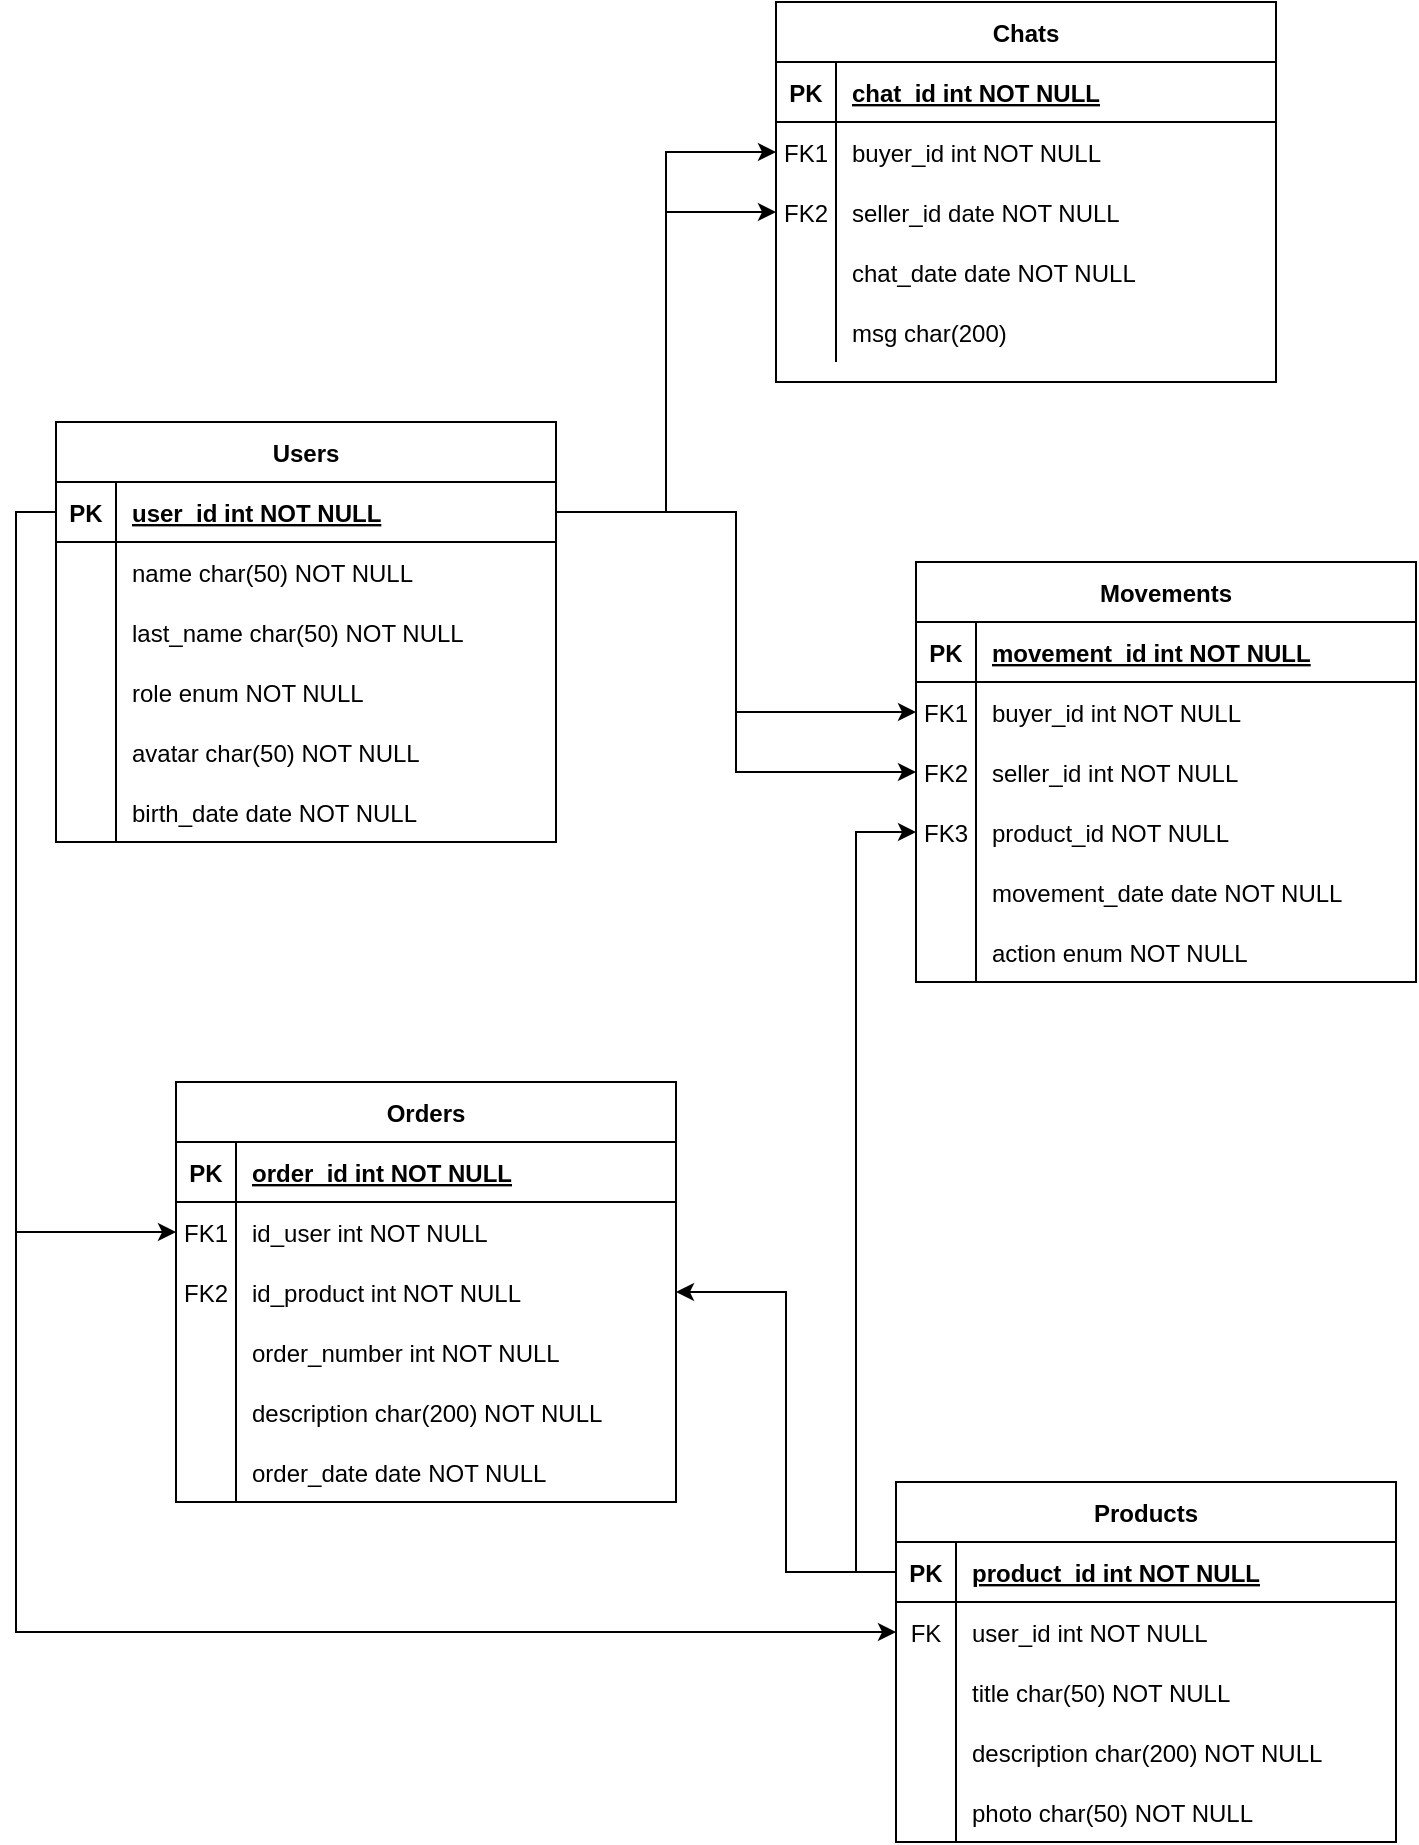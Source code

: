 <mxfile version="14.2.3" type="device"><diagram id="R2lEEEUBdFMjLlhIrx00" name="Page-1"><mxGraphModel dx="1323" dy="659" grid="1" gridSize="10" guides="1" tooltips="1" connect="1" arrows="1" fold="1" page="1" pageScale="1" pageWidth="850" pageHeight="1100" math="0" shadow="0" extFonts="Permanent Marker^https://fonts.googleapis.com/css?family=Permanent+Marker"><root><mxCell id="0"/><mxCell id="1" parent="0"/><mxCell id="C-vyLk0tnHw3VtMMgP7b-2" value="Chats" style="shape=table;startSize=30;container=1;collapsible=1;childLayout=tableLayout;fixedRows=1;rowLines=0;fontStyle=1;align=center;resizeLast=1;" parent="1" vertex="1"><mxGeometry x="400" y="70" width="250" height="190" as="geometry"/></mxCell><mxCell id="C-vyLk0tnHw3VtMMgP7b-3" value="" style="shape=partialRectangle;collapsible=0;dropTarget=0;pointerEvents=0;fillColor=none;points=[[0,0.5],[1,0.5]];portConstraint=eastwest;top=0;left=0;right=0;bottom=1;" parent="C-vyLk0tnHw3VtMMgP7b-2" vertex="1"><mxGeometry y="30" width="250" height="30" as="geometry"/></mxCell><mxCell id="C-vyLk0tnHw3VtMMgP7b-4" value="PK" style="shape=partialRectangle;overflow=hidden;connectable=0;fillColor=none;top=0;left=0;bottom=0;right=0;fontStyle=1;" parent="C-vyLk0tnHw3VtMMgP7b-3" vertex="1"><mxGeometry width="30" height="30" as="geometry"/></mxCell><mxCell id="C-vyLk0tnHw3VtMMgP7b-5" value="chat_id int NOT NULL " style="shape=partialRectangle;overflow=hidden;connectable=0;fillColor=none;top=0;left=0;bottom=0;right=0;align=left;spacingLeft=6;fontStyle=5;" parent="C-vyLk0tnHw3VtMMgP7b-3" vertex="1"><mxGeometry x="30" width="220" height="30" as="geometry"/></mxCell><mxCell id="C-vyLk0tnHw3VtMMgP7b-6" value="" style="shape=partialRectangle;collapsible=0;dropTarget=0;pointerEvents=0;fillColor=none;points=[[0,0.5],[1,0.5]];portConstraint=eastwest;top=0;left=0;right=0;bottom=0;" parent="C-vyLk0tnHw3VtMMgP7b-2" vertex="1"><mxGeometry y="60" width="250" height="30" as="geometry"/></mxCell><mxCell id="C-vyLk0tnHw3VtMMgP7b-7" value="FK1" style="shape=partialRectangle;overflow=hidden;connectable=0;fillColor=none;top=0;left=0;bottom=0;right=0;" parent="C-vyLk0tnHw3VtMMgP7b-6" vertex="1"><mxGeometry width="30" height="30" as="geometry"/></mxCell><mxCell id="C-vyLk0tnHw3VtMMgP7b-8" value="buyer_id int NOT NULL" style="shape=partialRectangle;overflow=hidden;connectable=0;fillColor=none;top=0;left=0;bottom=0;right=0;align=left;spacingLeft=6;" parent="C-vyLk0tnHw3VtMMgP7b-6" vertex="1"><mxGeometry x="30" width="220" height="30" as="geometry"/></mxCell><mxCell id="C-vyLk0tnHw3VtMMgP7b-9" value="" style="shape=partialRectangle;collapsible=0;dropTarget=0;pointerEvents=0;fillColor=none;points=[[0,0.5],[1,0.5]];portConstraint=eastwest;top=0;left=0;right=0;bottom=0;" parent="C-vyLk0tnHw3VtMMgP7b-2" vertex="1"><mxGeometry y="90" width="250" height="30" as="geometry"/></mxCell><mxCell id="C-vyLk0tnHw3VtMMgP7b-10" value="FK2" style="shape=partialRectangle;overflow=hidden;connectable=0;fillColor=none;top=0;left=0;bottom=0;right=0;" parent="C-vyLk0tnHw3VtMMgP7b-9" vertex="1"><mxGeometry width="30" height="30" as="geometry"/></mxCell><mxCell id="C-vyLk0tnHw3VtMMgP7b-11" value="seller_id date NOT NULL" style="shape=partialRectangle;overflow=hidden;connectable=0;fillColor=none;top=0;left=0;bottom=0;right=0;align=left;spacingLeft=6;" parent="C-vyLk0tnHw3VtMMgP7b-9" vertex="1"><mxGeometry x="30" width="220" height="30" as="geometry"/></mxCell><mxCell id="kDUEbpGGNXqmayILYHnM-14" style="shape=partialRectangle;collapsible=0;dropTarget=0;pointerEvents=0;fillColor=none;points=[[0,0.5],[1,0.5]];portConstraint=eastwest;top=0;left=0;right=0;bottom=0;" parent="C-vyLk0tnHw3VtMMgP7b-2" vertex="1"><mxGeometry y="120" width="250" height="30" as="geometry"/></mxCell><mxCell id="kDUEbpGGNXqmayILYHnM-15" style="shape=partialRectangle;overflow=hidden;connectable=0;fillColor=none;top=0;left=0;bottom=0;right=0;" parent="kDUEbpGGNXqmayILYHnM-14" vertex="1"><mxGeometry width="30" height="30" as="geometry"/></mxCell><mxCell id="kDUEbpGGNXqmayILYHnM-16" value="chat_date date NOT NULL" style="shape=partialRectangle;overflow=hidden;connectable=0;fillColor=none;top=0;left=0;bottom=0;right=0;align=left;spacingLeft=6;" parent="kDUEbpGGNXqmayILYHnM-14" vertex="1"><mxGeometry x="30" width="220" height="30" as="geometry"/></mxCell><mxCell id="kDUEbpGGNXqmayILYHnM-17" style="shape=partialRectangle;collapsible=0;dropTarget=0;pointerEvents=0;fillColor=none;points=[[0,0.5],[1,0.5]];portConstraint=eastwest;top=0;left=0;right=0;bottom=0;" parent="C-vyLk0tnHw3VtMMgP7b-2" vertex="1"><mxGeometry y="150" width="250" height="30" as="geometry"/></mxCell><mxCell id="kDUEbpGGNXqmayILYHnM-18" style="shape=partialRectangle;overflow=hidden;connectable=0;fillColor=none;top=0;left=0;bottom=0;right=0;" parent="kDUEbpGGNXqmayILYHnM-17" vertex="1"><mxGeometry width="30" height="30" as="geometry"/></mxCell><mxCell id="kDUEbpGGNXqmayILYHnM-19" value="msg char(200)" style="shape=partialRectangle;overflow=hidden;connectable=0;fillColor=none;top=0;left=0;bottom=0;right=0;align=left;spacingLeft=6;" parent="kDUEbpGGNXqmayILYHnM-17" vertex="1"><mxGeometry x="30" width="220" height="30" as="geometry"/></mxCell><mxCell id="C-vyLk0tnHw3VtMMgP7b-23" value="Users" style="shape=table;startSize=30;container=1;collapsible=1;childLayout=tableLayout;fixedRows=1;rowLines=0;fontStyle=1;align=center;resizeLast=1;" parent="1" vertex="1"><mxGeometry x="40" y="280" width="250" height="210" as="geometry"/></mxCell><mxCell id="C-vyLk0tnHw3VtMMgP7b-24" value="" style="shape=partialRectangle;collapsible=0;dropTarget=0;pointerEvents=0;fillColor=none;points=[[0,0.5],[1,0.5]];portConstraint=eastwest;top=0;left=0;right=0;bottom=1;" parent="C-vyLk0tnHw3VtMMgP7b-23" vertex="1"><mxGeometry y="30" width="250" height="30" as="geometry"/></mxCell><mxCell id="C-vyLk0tnHw3VtMMgP7b-25" value="PK" style="shape=partialRectangle;overflow=hidden;connectable=0;fillColor=none;top=0;left=0;bottom=0;right=0;fontStyle=1;" parent="C-vyLk0tnHw3VtMMgP7b-24" vertex="1"><mxGeometry width="30" height="30" as="geometry"/></mxCell><mxCell id="C-vyLk0tnHw3VtMMgP7b-26" value="user_id int NOT NULL " style="shape=partialRectangle;overflow=hidden;connectable=0;fillColor=none;top=0;left=0;bottom=0;right=0;align=left;spacingLeft=6;fontStyle=5;" parent="C-vyLk0tnHw3VtMMgP7b-24" vertex="1"><mxGeometry x="30" width="220" height="30" as="geometry"/></mxCell><mxCell id="C-vyLk0tnHw3VtMMgP7b-27" value="" style="shape=partialRectangle;collapsible=0;dropTarget=0;pointerEvents=0;fillColor=none;points=[[0,0.5],[1,0.5]];portConstraint=eastwest;top=0;left=0;right=0;bottom=0;" parent="C-vyLk0tnHw3VtMMgP7b-23" vertex="1"><mxGeometry y="60" width="250" height="30" as="geometry"/></mxCell><mxCell id="C-vyLk0tnHw3VtMMgP7b-28" value="" style="shape=partialRectangle;overflow=hidden;connectable=0;fillColor=none;top=0;left=0;bottom=0;right=0;" parent="C-vyLk0tnHw3VtMMgP7b-27" vertex="1"><mxGeometry width="30" height="30" as="geometry"/></mxCell><mxCell id="C-vyLk0tnHw3VtMMgP7b-29" value="name char(50) NOT NULL" style="shape=partialRectangle;overflow=hidden;connectable=0;fillColor=none;top=0;left=0;bottom=0;right=0;align=left;spacingLeft=6;" parent="C-vyLk0tnHw3VtMMgP7b-27" vertex="1"><mxGeometry x="30" width="220" height="30" as="geometry"/></mxCell><mxCell id="kDUEbpGGNXqmayILYHnM-2" style="shape=partialRectangle;collapsible=0;dropTarget=0;pointerEvents=0;fillColor=none;points=[[0,0.5],[1,0.5]];portConstraint=eastwest;top=0;left=0;right=0;bottom=0;" parent="C-vyLk0tnHw3VtMMgP7b-23" vertex="1"><mxGeometry y="90" width="250" height="30" as="geometry"/></mxCell><mxCell id="kDUEbpGGNXqmayILYHnM-3" style="shape=partialRectangle;overflow=hidden;connectable=0;fillColor=none;top=0;left=0;bottom=0;right=0;" parent="kDUEbpGGNXqmayILYHnM-2" vertex="1"><mxGeometry width="30" height="30" as="geometry"/></mxCell><mxCell id="kDUEbpGGNXqmayILYHnM-4" value="last_name char(50) NOT NULL" style="shape=partialRectangle;overflow=hidden;connectable=0;fillColor=none;top=0;left=0;bottom=0;right=0;align=left;spacingLeft=6;" parent="kDUEbpGGNXqmayILYHnM-2" vertex="1"><mxGeometry x="30" width="220" height="30" as="geometry"/></mxCell><mxCell id="kDUEbpGGNXqmayILYHnM-5" style="shape=partialRectangle;collapsible=0;dropTarget=0;pointerEvents=0;fillColor=none;points=[[0,0.5],[1,0.5]];portConstraint=eastwest;top=0;left=0;right=0;bottom=0;" parent="C-vyLk0tnHw3VtMMgP7b-23" vertex="1"><mxGeometry y="120" width="250" height="30" as="geometry"/></mxCell><mxCell id="kDUEbpGGNXqmayILYHnM-6" style="shape=partialRectangle;overflow=hidden;connectable=0;fillColor=none;top=0;left=0;bottom=0;right=0;" parent="kDUEbpGGNXqmayILYHnM-5" vertex="1"><mxGeometry width="30" height="30" as="geometry"/></mxCell><mxCell id="kDUEbpGGNXqmayILYHnM-7" value="role enum NOT NULL" style="shape=partialRectangle;overflow=hidden;connectable=0;fillColor=none;top=0;left=0;bottom=0;right=0;align=left;spacingLeft=6;" parent="kDUEbpGGNXqmayILYHnM-5" vertex="1"><mxGeometry x="30" width="220" height="30" as="geometry"/></mxCell><mxCell id="kDUEbpGGNXqmayILYHnM-8" style="shape=partialRectangle;collapsible=0;dropTarget=0;pointerEvents=0;fillColor=none;points=[[0,0.5],[1,0.5]];portConstraint=eastwest;top=0;left=0;right=0;bottom=0;" parent="C-vyLk0tnHw3VtMMgP7b-23" vertex="1"><mxGeometry y="150" width="250" height="30" as="geometry"/></mxCell><mxCell id="kDUEbpGGNXqmayILYHnM-9" style="shape=partialRectangle;overflow=hidden;connectable=0;fillColor=none;top=0;left=0;bottom=0;right=0;" parent="kDUEbpGGNXqmayILYHnM-8" vertex="1"><mxGeometry width="30" height="30" as="geometry"/></mxCell><mxCell id="kDUEbpGGNXqmayILYHnM-10" value="avatar char(50) NOT NULL" style="shape=partialRectangle;overflow=hidden;connectable=0;fillColor=none;top=0;left=0;bottom=0;right=0;align=left;spacingLeft=6;" parent="kDUEbpGGNXqmayILYHnM-8" vertex="1"><mxGeometry x="30" width="220" height="30" as="geometry"/></mxCell><mxCell id="kDUEbpGGNXqmayILYHnM-11" style="shape=partialRectangle;collapsible=0;dropTarget=0;pointerEvents=0;fillColor=none;points=[[0,0.5],[1,0.5]];portConstraint=eastwest;top=0;left=0;right=0;bottom=0;" parent="C-vyLk0tnHw3VtMMgP7b-23" vertex="1"><mxGeometry y="180" width="250" height="30" as="geometry"/></mxCell><mxCell id="kDUEbpGGNXqmayILYHnM-12" style="shape=partialRectangle;overflow=hidden;connectable=0;fillColor=none;top=0;left=0;bottom=0;right=0;" parent="kDUEbpGGNXqmayILYHnM-11" vertex="1"><mxGeometry width="30" height="30" as="geometry"/></mxCell><mxCell id="kDUEbpGGNXqmayILYHnM-13" value="birth_date date NOT NULL" style="shape=partialRectangle;overflow=hidden;connectable=0;fillColor=none;top=0;left=0;bottom=0;right=0;align=left;spacingLeft=6;" parent="kDUEbpGGNXqmayILYHnM-11" vertex="1"><mxGeometry x="30" width="220" height="30" as="geometry"/></mxCell><mxCell id="kDUEbpGGNXqmayILYHnM-20" value="Orders" style="shape=table;startSize=30;container=1;collapsible=1;childLayout=tableLayout;fixedRows=1;rowLines=0;fontStyle=1;align=center;resizeLast=1;" parent="1" vertex="1"><mxGeometry x="100" y="610" width="250" height="210" as="geometry"/></mxCell><mxCell id="kDUEbpGGNXqmayILYHnM-21" value="" style="shape=partialRectangle;collapsible=0;dropTarget=0;pointerEvents=0;fillColor=none;points=[[0,0.5],[1,0.5]];portConstraint=eastwest;top=0;left=0;right=0;bottom=1;" parent="kDUEbpGGNXqmayILYHnM-20" vertex="1"><mxGeometry y="30" width="250" height="30" as="geometry"/></mxCell><mxCell id="kDUEbpGGNXqmayILYHnM-22" value="PK" style="shape=partialRectangle;overflow=hidden;connectable=0;fillColor=none;top=0;left=0;bottom=0;right=0;fontStyle=1;" parent="kDUEbpGGNXqmayILYHnM-21" vertex="1"><mxGeometry width="30" height="30" as="geometry"/></mxCell><mxCell id="kDUEbpGGNXqmayILYHnM-23" value="order_id int NOT NULL " style="shape=partialRectangle;overflow=hidden;connectable=0;fillColor=none;top=0;left=0;bottom=0;right=0;align=left;spacingLeft=6;fontStyle=5;" parent="kDUEbpGGNXqmayILYHnM-21" vertex="1"><mxGeometry x="30" width="220" height="30" as="geometry"/></mxCell><mxCell id="kDUEbpGGNXqmayILYHnM-24" value="" style="shape=partialRectangle;collapsible=0;dropTarget=0;pointerEvents=0;fillColor=none;points=[[0,0.5],[1,0.5]];portConstraint=eastwest;top=0;left=0;right=0;bottom=0;" parent="kDUEbpGGNXqmayILYHnM-20" vertex="1"><mxGeometry y="60" width="250" height="30" as="geometry"/></mxCell><mxCell id="kDUEbpGGNXqmayILYHnM-25" value="FK1" style="shape=partialRectangle;overflow=hidden;connectable=0;fillColor=none;top=0;left=0;bottom=0;right=0;" parent="kDUEbpGGNXqmayILYHnM-24" vertex="1"><mxGeometry width="30" height="30" as="geometry"/></mxCell><mxCell id="kDUEbpGGNXqmayILYHnM-26" value="id_user int NOT NULL" style="shape=partialRectangle;overflow=hidden;connectable=0;fillColor=none;top=0;left=0;bottom=0;right=0;align=left;spacingLeft=6;" parent="kDUEbpGGNXqmayILYHnM-24" vertex="1"><mxGeometry x="30" width="220" height="30" as="geometry"/></mxCell><mxCell id="kDUEbpGGNXqmayILYHnM-27" style="shape=partialRectangle;collapsible=0;dropTarget=0;pointerEvents=0;fillColor=none;points=[[0,0.5],[1,0.5]];portConstraint=eastwest;top=0;left=0;right=0;bottom=0;" parent="kDUEbpGGNXqmayILYHnM-20" vertex="1"><mxGeometry y="90" width="250" height="30" as="geometry"/></mxCell><mxCell id="kDUEbpGGNXqmayILYHnM-28" value="FK2" style="shape=partialRectangle;overflow=hidden;connectable=0;fillColor=none;top=0;left=0;bottom=0;right=0;" parent="kDUEbpGGNXqmayILYHnM-27" vertex="1"><mxGeometry width="30" height="30" as="geometry"/></mxCell><mxCell id="kDUEbpGGNXqmayILYHnM-29" value="id_product int NOT NULL" style="shape=partialRectangle;overflow=hidden;connectable=0;fillColor=none;top=0;left=0;bottom=0;right=0;align=left;spacingLeft=6;" parent="kDUEbpGGNXqmayILYHnM-27" vertex="1"><mxGeometry x="30" width="220" height="30" as="geometry"/></mxCell><mxCell id="kDUEbpGGNXqmayILYHnM-30" style="shape=partialRectangle;collapsible=0;dropTarget=0;pointerEvents=0;fillColor=none;points=[[0,0.5],[1,0.5]];portConstraint=eastwest;top=0;left=0;right=0;bottom=0;" parent="kDUEbpGGNXqmayILYHnM-20" vertex="1"><mxGeometry y="120" width="250" height="30" as="geometry"/></mxCell><mxCell id="kDUEbpGGNXqmayILYHnM-31" style="shape=partialRectangle;overflow=hidden;connectable=0;fillColor=none;top=0;left=0;bottom=0;right=0;" parent="kDUEbpGGNXqmayILYHnM-30" vertex="1"><mxGeometry width="30" height="30" as="geometry"/></mxCell><mxCell id="kDUEbpGGNXqmayILYHnM-32" value="order_number int NOT NULL" style="shape=partialRectangle;overflow=hidden;connectable=0;fillColor=none;top=0;left=0;bottom=0;right=0;align=left;spacingLeft=6;" parent="kDUEbpGGNXqmayILYHnM-30" vertex="1"><mxGeometry x="30" width="220" height="30" as="geometry"/></mxCell><mxCell id="kDUEbpGGNXqmayILYHnM-33" style="shape=partialRectangle;collapsible=0;dropTarget=0;pointerEvents=0;fillColor=none;points=[[0,0.5],[1,0.5]];portConstraint=eastwest;top=0;left=0;right=0;bottom=0;" parent="kDUEbpGGNXqmayILYHnM-20" vertex="1"><mxGeometry y="150" width="250" height="30" as="geometry"/></mxCell><mxCell id="kDUEbpGGNXqmayILYHnM-34" style="shape=partialRectangle;overflow=hidden;connectable=0;fillColor=none;top=0;left=0;bottom=0;right=0;" parent="kDUEbpGGNXqmayILYHnM-33" vertex="1"><mxGeometry width="30" height="30" as="geometry"/></mxCell><mxCell id="kDUEbpGGNXqmayILYHnM-35" value="description char(200) NOT NULL" style="shape=partialRectangle;overflow=hidden;connectable=0;fillColor=none;top=0;left=0;bottom=0;right=0;align=left;spacingLeft=6;" parent="kDUEbpGGNXqmayILYHnM-33" vertex="1"><mxGeometry x="30" width="220" height="30" as="geometry"/></mxCell><mxCell id="kDUEbpGGNXqmayILYHnM-36" style="shape=partialRectangle;collapsible=0;dropTarget=0;pointerEvents=0;fillColor=none;points=[[0,0.5],[1,0.5]];portConstraint=eastwest;top=0;left=0;right=0;bottom=0;" parent="kDUEbpGGNXqmayILYHnM-20" vertex="1"><mxGeometry y="180" width="250" height="30" as="geometry"/></mxCell><mxCell id="kDUEbpGGNXqmayILYHnM-37" style="shape=partialRectangle;overflow=hidden;connectable=0;fillColor=none;top=0;left=0;bottom=0;right=0;" parent="kDUEbpGGNXqmayILYHnM-36" vertex="1"><mxGeometry width="30" height="30" as="geometry"/></mxCell><mxCell id="kDUEbpGGNXqmayILYHnM-38" value="order_date date NOT NULL" style="shape=partialRectangle;overflow=hidden;connectable=0;fillColor=none;top=0;left=0;bottom=0;right=0;align=left;spacingLeft=6;" parent="kDUEbpGGNXqmayILYHnM-36" vertex="1"><mxGeometry x="30" width="220" height="30" as="geometry"/></mxCell><mxCell id="kDUEbpGGNXqmayILYHnM-39" value="Products" style="shape=table;startSize=30;container=1;collapsible=1;childLayout=tableLayout;fixedRows=1;rowLines=0;fontStyle=1;align=center;resizeLast=1;" parent="1" vertex="1"><mxGeometry x="460" y="810" width="250" height="180" as="geometry"/></mxCell><mxCell id="kDUEbpGGNXqmayILYHnM-40" value="" style="shape=partialRectangle;collapsible=0;dropTarget=0;pointerEvents=0;fillColor=none;points=[[0,0.5],[1,0.5]];portConstraint=eastwest;top=0;left=0;right=0;bottom=1;" parent="kDUEbpGGNXqmayILYHnM-39" vertex="1"><mxGeometry y="30" width="250" height="30" as="geometry"/></mxCell><mxCell id="kDUEbpGGNXqmayILYHnM-41" value="PK" style="shape=partialRectangle;overflow=hidden;connectable=0;fillColor=none;top=0;left=0;bottom=0;right=0;fontStyle=1;" parent="kDUEbpGGNXqmayILYHnM-40" vertex="1"><mxGeometry width="30" height="30" as="geometry"/></mxCell><mxCell id="kDUEbpGGNXqmayILYHnM-42" value="product_id int NOT NULL " style="shape=partialRectangle;overflow=hidden;connectable=0;fillColor=none;top=0;left=0;bottom=0;right=0;align=left;spacingLeft=6;fontStyle=5;" parent="kDUEbpGGNXqmayILYHnM-40" vertex="1"><mxGeometry x="30" width="220" height="30" as="geometry"/></mxCell><mxCell id="kDUEbpGGNXqmayILYHnM-43" value="" style="shape=partialRectangle;collapsible=0;dropTarget=0;pointerEvents=0;fillColor=none;points=[[0,0.5],[1,0.5]];portConstraint=eastwest;top=0;left=0;right=0;bottom=0;" parent="kDUEbpGGNXqmayILYHnM-39" vertex="1"><mxGeometry y="60" width="250" height="30" as="geometry"/></mxCell><mxCell id="kDUEbpGGNXqmayILYHnM-44" value="FK" style="shape=partialRectangle;overflow=hidden;connectable=0;fillColor=none;top=0;left=0;bottom=0;right=0;" parent="kDUEbpGGNXqmayILYHnM-43" vertex="1"><mxGeometry width="30" height="30" as="geometry"/></mxCell><mxCell id="kDUEbpGGNXqmayILYHnM-45" value="user_id int NOT NULL" style="shape=partialRectangle;overflow=hidden;connectable=0;fillColor=none;top=0;left=0;bottom=0;right=0;align=left;spacingLeft=6;" parent="kDUEbpGGNXqmayILYHnM-43" vertex="1"><mxGeometry x="30" width="220" height="30" as="geometry"/></mxCell><mxCell id="kDUEbpGGNXqmayILYHnM-46" style="shape=partialRectangle;collapsible=0;dropTarget=0;pointerEvents=0;fillColor=none;points=[[0,0.5],[1,0.5]];portConstraint=eastwest;top=0;left=0;right=0;bottom=0;" parent="kDUEbpGGNXqmayILYHnM-39" vertex="1"><mxGeometry y="90" width="250" height="30" as="geometry"/></mxCell><mxCell id="kDUEbpGGNXqmayILYHnM-47" style="shape=partialRectangle;overflow=hidden;connectable=0;fillColor=none;top=0;left=0;bottom=0;right=0;" parent="kDUEbpGGNXqmayILYHnM-46" vertex="1"><mxGeometry width="30" height="30" as="geometry"/></mxCell><mxCell id="kDUEbpGGNXqmayILYHnM-48" value="title char(50) NOT NULL" style="shape=partialRectangle;overflow=hidden;connectable=0;fillColor=none;top=0;left=0;bottom=0;right=0;align=left;spacingLeft=6;" parent="kDUEbpGGNXqmayILYHnM-46" vertex="1"><mxGeometry x="30" width="220" height="30" as="geometry"/></mxCell><mxCell id="kDUEbpGGNXqmayILYHnM-49" style="shape=partialRectangle;collapsible=0;dropTarget=0;pointerEvents=0;fillColor=none;points=[[0,0.5],[1,0.5]];portConstraint=eastwest;top=0;left=0;right=0;bottom=0;" parent="kDUEbpGGNXqmayILYHnM-39" vertex="1"><mxGeometry y="120" width="250" height="30" as="geometry"/></mxCell><mxCell id="kDUEbpGGNXqmayILYHnM-50" style="shape=partialRectangle;overflow=hidden;connectable=0;fillColor=none;top=0;left=0;bottom=0;right=0;" parent="kDUEbpGGNXqmayILYHnM-49" vertex="1"><mxGeometry width="30" height="30" as="geometry"/></mxCell><mxCell id="kDUEbpGGNXqmayILYHnM-51" value="description char(200) NOT NULL" style="shape=partialRectangle;overflow=hidden;connectable=0;fillColor=none;top=0;left=0;bottom=0;right=0;align=left;spacingLeft=6;" parent="kDUEbpGGNXqmayILYHnM-49" vertex="1"><mxGeometry x="30" width="220" height="30" as="geometry"/></mxCell><mxCell id="kDUEbpGGNXqmayILYHnM-52" style="shape=partialRectangle;collapsible=0;dropTarget=0;pointerEvents=0;fillColor=none;points=[[0,0.5],[1,0.5]];portConstraint=eastwest;top=0;left=0;right=0;bottom=0;" parent="kDUEbpGGNXqmayILYHnM-39" vertex="1"><mxGeometry y="150" width="250" height="30" as="geometry"/></mxCell><mxCell id="kDUEbpGGNXqmayILYHnM-53" style="shape=partialRectangle;overflow=hidden;connectable=0;fillColor=none;top=0;left=0;bottom=0;right=0;" parent="kDUEbpGGNXqmayILYHnM-52" vertex="1"><mxGeometry width="30" height="30" as="geometry"/></mxCell><mxCell id="kDUEbpGGNXqmayILYHnM-54" value="photo char(50) NOT NULL" style="shape=partialRectangle;overflow=hidden;connectable=0;fillColor=none;top=0;left=0;bottom=0;right=0;align=left;spacingLeft=6;" parent="kDUEbpGGNXqmayILYHnM-52" vertex="1"><mxGeometry x="30" width="220" height="30" as="geometry"/></mxCell><mxCell id="kDUEbpGGNXqmayILYHnM-58" value="Movements" style="shape=table;startSize=30;container=1;collapsible=1;childLayout=tableLayout;fixedRows=1;rowLines=0;fontStyle=1;align=center;resizeLast=1;" parent="1" vertex="1"><mxGeometry x="470" y="350" width="250" height="210" as="geometry"/></mxCell><mxCell id="kDUEbpGGNXqmayILYHnM-59" value="" style="shape=partialRectangle;collapsible=0;dropTarget=0;pointerEvents=0;fillColor=none;points=[[0,0.5],[1,0.5]];portConstraint=eastwest;top=0;left=0;right=0;bottom=1;" parent="kDUEbpGGNXqmayILYHnM-58" vertex="1"><mxGeometry y="30" width="250" height="30" as="geometry"/></mxCell><mxCell id="kDUEbpGGNXqmayILYHnM-60" value="PK" style="shape=partialRectangle;overflow=hidden;connectable=0;fillColor=none;top=0;left=0;bottom=0;right=0;fontStyle=1;" parent="kDUEbpGGNXqmayILYHnM-59" vertex="1"><mxGeometry width="30" height="30" as="geometry"/></mxCell><mxCell id="kDUEbpGGNXqmayILYHnM-61" value="movement_id int NOT NULL " style="shape=partialRectangle;overflow=hidden;connectable=0;fillColor=none;top=0;left=0;bottom=0;right=0;align=left;spacingLeft=6;fontStyle=5;" parent="kDUEbpGGNXqmayILYHnM-59" vertex="1"><mxGeometry x="30" width="220" height="30" as="geometry"/></mxCell><mxCell id="kDUEbpGGNXqmayILYHnM-62" value="" style="shape=partialRectangle;collapsible=0;dropTarget=0;pointerEvents=0;fillColor=none;points=[[0,0.5],[1,0.5]];portConstraint=eastwest;top=0;left=0;right=0;bottom=0;" parent="kDUEbpGGNXqmayILYHnM-58" vertex="1"><mxGeometry y="60" width="250" height="30" as="geometry"/></mxCell><mxCell id="kDUEbpGGNXqmayILYHnM-63" value="FK1" style="shape=partialRectangle;overflow=hidden;connectable=0;fillColor=none;top=0;left=0;bottom=0;right=0;" parent="kDUEbpGGNXqmayILYHnM-62" vertex="1"><mxGeometry width="30" height="30" as="geometry"/></mxCell><mxCell id="kDUEbpGGNXqmayILYHnM-64" value="buyer_id int NOT NULL" style="shape=partialRectangle;overflow=hidden;connectable=0;fillColor=none;top=0;left=0;bottom=0;right=0;align=left;spacingLeft=6;" parent="kDUEbpGGNXqmayILYHnM-62" vertex="1"><mxGeometry x="30" width="220" height="30" as="geometry"/></mxCell><mxCell id="kDUEbpGGNXqmayILYHnM-65" style="shape=partialRectangle;collapsible=0;dropTarget=0;pointerEvents=0;fillColor=none;points=[[0,0.5],[1,0.5]];portConstraint=eastwest;top=0;left=0;right=0;bottom=0;" parent="kDUEbpGGNXqmayILYHnM-58" vertex="1"><mxGeometry y="90" width="250" height="30" as="geometry"/></mxCell><mxCell id="kDUEbpGGNXqmayILYHnM-66" value="FK2" style="shape=partialRectangle;overflow=hidden;connectable=0;fillColor=none;top=0;left=0;bottom=0;right=0;" parent="kDUEbpGGNXqmayILYHnM-65" vertex="1"><mxGeometry width="30" height="30" as="geometry"/></mxCell><mxCell id="kDUEbpGGNXqmayILYHnM-67" value="seller_id int NOT NULL" style="shape=partialRectangle;overflow=hidden;connectable=0;fillColor=none;top=0;left=0;bottom=0;right=0;align=left;spacingLeft=6;" parent="kDUEbpGGNXqmayILYHnM-65" vertex="1"><mxGeometry x="30" width="220" height="30" as="geometry"/></mxCell><mxCell id="kDUEbpGGNXqmayILYHnM-68" style="shape=partialRectangle;collapsible=0;dropTarget=0;pointerEvents=0;fillColor=none;points=[[0,0.5],[1,0.5]];portConstraint=eastwest;top=0;left=0;right=0;bottom=0;" parent="kDUEbpGGNXqmayILYHnM-58" vertex="1"><mxGeometry y="120" width="250" height="30" as="geometry"/></mxCell><mxCell id="kDUEbpGGNXqmayILYHnM-69" value="FK3" style="shape=partialRectangle;overflow=hidden;connectable=0;fillColor=none;top=0;left=0;bottom=0;right=0;" parent="kDUEbpGGNXqmayILYHnM-68" vertex="1"><mxGeometry width="30" height="30" as="geometry"/></mxCell><mxCell id="kDUEbpGGNXqmayILYHnM-70" value="product_id NOT NULL" style="shape=partialRectangle;overflow=hidden;connectable=0;fillColor=none;top=0;left=0;bottom=0;right=0;align=left;spacingLeft=6;" parent="kDUEbpGGNXqmayILYHnM-68" vertex="1"><mxGeometry x="30" width="220" height="30" as="geometry"/></mxCell><mxCell id="kDUEbpGGNXqmayILYHnM-71" style="shape=partialRectangle;collapsible=0;dropTarget=0;pointerEvents=0;fillColor=none;points=[[0,0.5],[1,0.5]];portConstraint=eastwest;top=0;left=0;right=0;bottom=0;" parent="kDUEbpGGNXqmayILYHnM-58" vertex="1"><mxGeometry y="150" width="250" height="30" as="geometry"/></mxCell><mxCell id="kDUEbpGGNXqmayILYHnM-72" style="shape=partialRectangle;overflow=hidden;connectable=0;fillColor=none;top=0;left=0;bottom=0;right=0;" parent="kDUEbpGGNXqmayILYHnM-71" vertex="1"><mxGeometry width="30" height="30" as="geometry"/></mxCell><mxCell id="kDUEbpGGNXqmayILYHnM-73" value="movement_date date NOT NULL" style="shape=partialRectangle;overflow=hidden;connectable=0;fillColor=none;top=0;left=0;bottom=0;right=0;align=left;spacingLeft=6;" parent="kDUEbpGGNXqmayILYHnM-71" vertex="1"><mxGeometry x="30" width="220" height="30" as="geometry"/></mxCell><mxCell id="kDUEbpGGNXqmayILYHnM-75" style="shape=partialRectangle;collapsible=0;dropTarget=0;pointerEvents=0;fillColor=none;points=[[0,0.5],[1,0.5]];portConstraint=eastwest;top=0;left=0;right=0;bottom=0;" parent="kDUEbpGGNXqmayILYHnM-58" vertex="1"><mxGeometry y="180" width="250" height="30" as="geometry"/></mxCell><mxCell id="kDUEbpGGNXqmayILYHnM-76" style="shape=partialRectangle;overflow=hidden;connectable=0;fillColor=none;top=0;left=0;bottom=0;right=0;" parent="kDUEbpGGNXqmayILYHnM-75" vertex="1"><mxGeometry width="30" height="30" as="geometry"/></mxCell><mxCell id="kDUEbpGGNXqmayILYHnM-77" value="action enum NOT NULL" style="shape=partialRectangle;overflow=hidden;connectable=0;fillColor=none;top=0;left=0;bottom=0;right=0;align=left;spacingLeft=6;" parent="kDUEbpGGNXqmayILYHnM-75" vertex="1"><mxGeometry x="30" width="220" height="30" as="geometry"/></mxCell><mxCell id="kDUEbpGGNXqmayILYHnM-78" style="edgeStyle=orthogonalEdgeStyle;rounded=0;orthogonalLoop=1;jettySize=auto;html=1;exitX=1;exitY=0.5;exitDx=0;exitDy=0;entryX=0;entryY=0.5;entryDx=0;entryDy=0;" parent="1" source="C-vyLk0tnHw3VtMMgP7b-24" target="kDUEbpGGNXqmayILYHnM-62" edge="1"><mxGeometry relative="1" as="geometry"/></mxCell><mxCell id="kDUEbpGGNXqmayILYHnM-79" style="edgeStyle=orthogonalEdgeStyle;rounded=0;orthogonalLoop=1;jettySize=auto;html=1;exitX=1;exitY=0.5;exitDx=0;exitDy=0;entryX=0;entryY=0.5;entryDx=0;entryDy=0;" parent="1" source="C-vyLk0tnHw3VtMMgP7b-24" target="kDUEbpGGNXqmayILYHnM-65" edge="1"><mxGeometry relative="1" as="geometry"/></mxCell><mxCell id="kDUEbpGGNXqmayILYHnM-80" style="edgeStyle=orthogonalEdgeStyle;rounded=0;orthogonalLoop=1;jettySize=auto;html=1;entryX=0;entryY=0.5;entryDx=0;entryDy=0;exitX=0;exitY=0.5;exitDx=0;exitDy=0;" parent="1" source="kDUEbpGGNXqmayILYHnM-40" target="kDUEbpGGNXqmayILYHnM-68" edge="1"><mxGeometry relative="1" as="geometry"><mxPoint x="380" y="710" as="sourcePoint"/></mxGeometry></mxCell><mxCell id="kDUEbpGGNXqmayILYHnM-81" style="edgeStyle=orthogonalEdgeStyle;rounded=0;orthogonalLoop=1;jettySize=auto;html=1;exitX=0;exitY=0.5;exitDx=0;exitDy=0;entryX=0;entryY=0.5;entryDx=0;entryDy=0;" parent="1" source="C-vyLk0tnHw3VtMMgP7b-24" target="kDUEbpGGNXqmayILYHnM-24" edge="1"><mxGeometry relative="1" as="geometry"/></mxCell><mxCell id="kDUEbpGGNXqmayILYHnM-83" style="edgeStyle=orthogonalEdgeStyle;rounded=0;orthogonalLoop=1;jettySize=auto;html=1;exitX=1;exitY=0.5;exitDx=0;exitDy=0;entryX=0;entryY=0.5;entryDx=0;entryDy=0;" parent="1" source="C-vyLk0tnHw3VtMMgP7b-24" target="C-vyLk0tnHw3VtMMgP7b-9" edge="1"><mxGeometry relative="1" as="geometry"/></mxCell><mxCell id="kDUEbpGGNXqmayILYHnM-84" style="edgeStyle=orthogonalEdgeStyle;rounded=0;orthogonalLoop=1;jettySize=auto;html=1;exitX=1;exitY=0.5;exitDx=0;exitDy=0;entryX=0;entryY=0.5;entryDx=0;entryDy=0;" parent="1" source="C-vyLk0tnHw3VtMMgP7b-24" target="C-vyLk0tnHw3VtMMgP7b-6" edge="1"><mxGeometry relative="1" as="geometry"/></mxCell><mxCell id="kDUEbpGGNXqmayILYHnM-85" style="edgeStyle=orthogonalEdgeStyle;rounded=0;orthogonalLoop=1;jettySize=auto;html=1;exitX=0;exitY=0.5;exitDx=0;exitDy=0;entryX=1;entryY=0.5;entryDx=0;entryDy=0;" parent="1" source="kDUEbpGGNXqmayILYHnM-40" target="kDUEbpGGNXqmayILYHnM-27" edge="1"><mxGeometry relative="1" as="geometry"/></mxCell><mxCell id="kDUEbpGGNXqmayILYHnM-87" style="edgeStyle=orthogonalEdgeStyle;rounded=0;orthogonalLoop=1;jettySize=auto;html=1;exitX=0;exitY=0.5;exitDx=0;exitDy=0;entryX=0;entryY=0.5;entryDx=0;entryDy=0;" parent="1" source="C-vyLk0tnHw3VtMMgP7b-24" target="kDUEbpGGNXqmayILYHnM-43" edge="1"><mxGeometry relative="1" as="geometry"/></mxCell></root></mxGraphModel></diagram></mxfile>